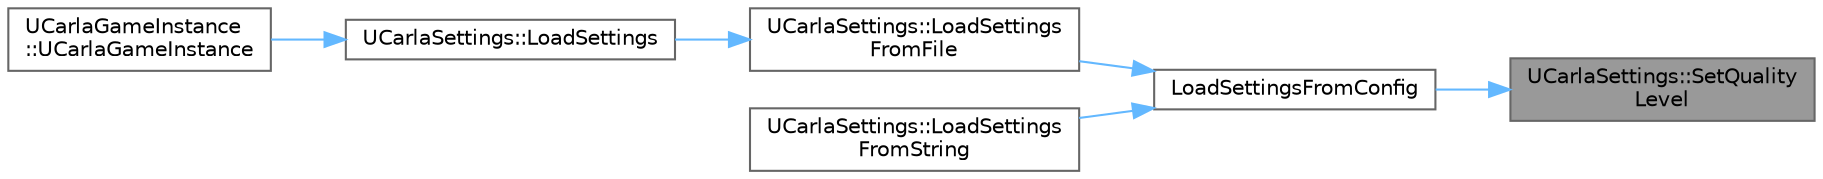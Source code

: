 digraph "UCarlaSettings::SetQualityLevel"
{
 // INTERACTIVE_SVG=YES
 // LATEX_PDF_SIZE
  bgcolor="transparent";
  edge [fontname=Helvetica,fontsize=10,labelfontname=Helvetica,labelfontsize=10];
  node [fontname=Helvetica,fontsize=10,shape=box,height=0.2,width=0.4];
  rankdir="RL";
  Node1 [id="Node000001",label="UCarlaSettings::SetQuality\lLevel",height=0.2,width=0.4,color="gray40", fillcolor="grey60", style="filled", fontcolor="black",tooltip="Sets the new quality settings level and make changes in the game related to it."];
  Node1 -> Node2 [id="edge1_Node000001_Node000002",dir="back",color="steelblue1",style="solid",tooltip=" "];
  Node2 [id="Node000002",label="LoadSettingsFromConfig",height=0.2,width=0.4,color="grey40", fillcolor="white", style="filled",URL="$dc/d42/CarlaSettings_8cpp.html#a602a9561bdae71fa20d601f6fbad6b33",tooltip=" "];
  Node2 -> Node3 [id="edge2_Node000002_Node000003",dir="back",color="steelblue1",style="solid",tooltip=" "];
  Node3 [id="Node000003",label="UCarlaSettings::LoadSettings\lFromFile",height=0.2,width=0.4,color="grey40", fillcolor="white", style="filled",URL="$d7/d1e/classUCarlaSettings.html#aa20145a25cbf094c738d7177b3291f8e",tooltip=" "];
  Node3 -> Node4 [id="edge3_Node000003_Node000004",dir="back",color="steelblue1",style="solid",tooltip=" "];
  Node4 [id="Node000004",label="UCarlaSettings::LoadSettings",height=0.2,width=0.4,color="grey40", fillcolor="white", style="filled",URL="$d7/d1e/classUCarlaSettings.html#a174db9a076cd0df7a2324ca728aeb1e5",tooltip="Load the settings based on the command-line arguments and the INI file if provided."];
  Node4 -> Node5 [id="edge4_Node000004_Node000005",dir="back",color="steelblue1",style="solid",tooltip=" "];
  Node5 [id="Node000005",label="UCarlaGameInstance\l::UCarlaGameInstance",height=0.2,width=0.4,color="grey40", fillcolor="white", style="filled",URL="$da/d55/classUCarlaGameInstance.html#a3b28f0bd7dba5a2857929f24f87927d2",tooltip=" "];
  Node2 -> Node6 [id="edge5_Node000002_Node000006",dir="back",color="steelblue1",style="solid",tooltip=" "];
  Node6 [id="Node000006",label="UCarlaSettings::LoadSettings\lFromString",height=0.2,width=0.4,color="grey40", fillcolor="white", style="filled",URL="$d7/d1e/classUCarlaSettings.html#afc4fa4bccd88bf1f33b73982d31170d5",tooltip="Load the settings from the given string (formatted as INI)."];
}
